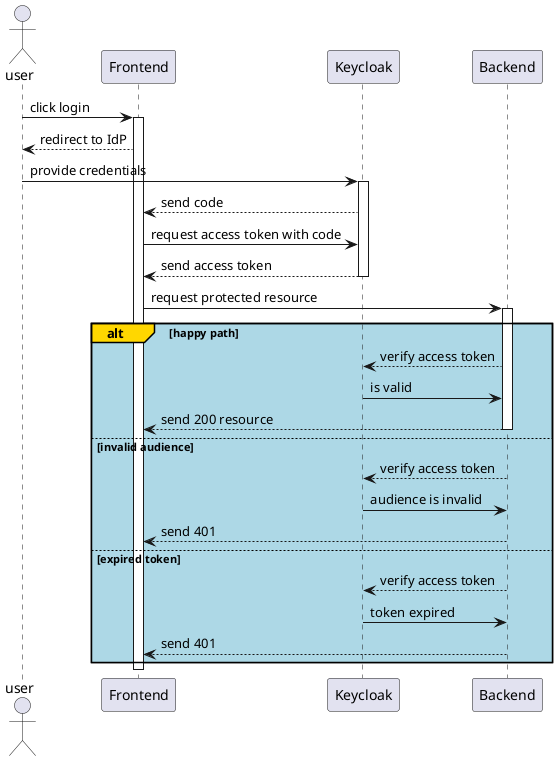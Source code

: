 @startuml
actor user as user

user -> Frontend: click login
activate Frontend
Frontend --> user: redirect to IdP 
user -> Keycloak: provide credentials

activate Keycloak
Keycloak --> Frontend: send code
Frontend -> Keycloak: request access token with code
Keycloak --> Frontend: send access token
deactivate Keycloak

Frontend -> Backend: request protected resource

alt#Gold #LightBlue happy path

  activate Backend
  Backend --> Keycloak: verify access token 
  Keycloak -> Backend: is valid
  Backend --> Frontend: send 200 resource
  deactivate Backend

else invalid audience

  Backend --> Keycloak: verify access token 
  Keycloak -> Backend: audience is invalid 
  Backend --> Frontend: send 401

else expired token

  Backend --> Keycloak: verify access token 
  Keycloak -> Backend: token expired
  Backend --> Frontend: send 401
 
end

deactivate Frontend

@enduml
